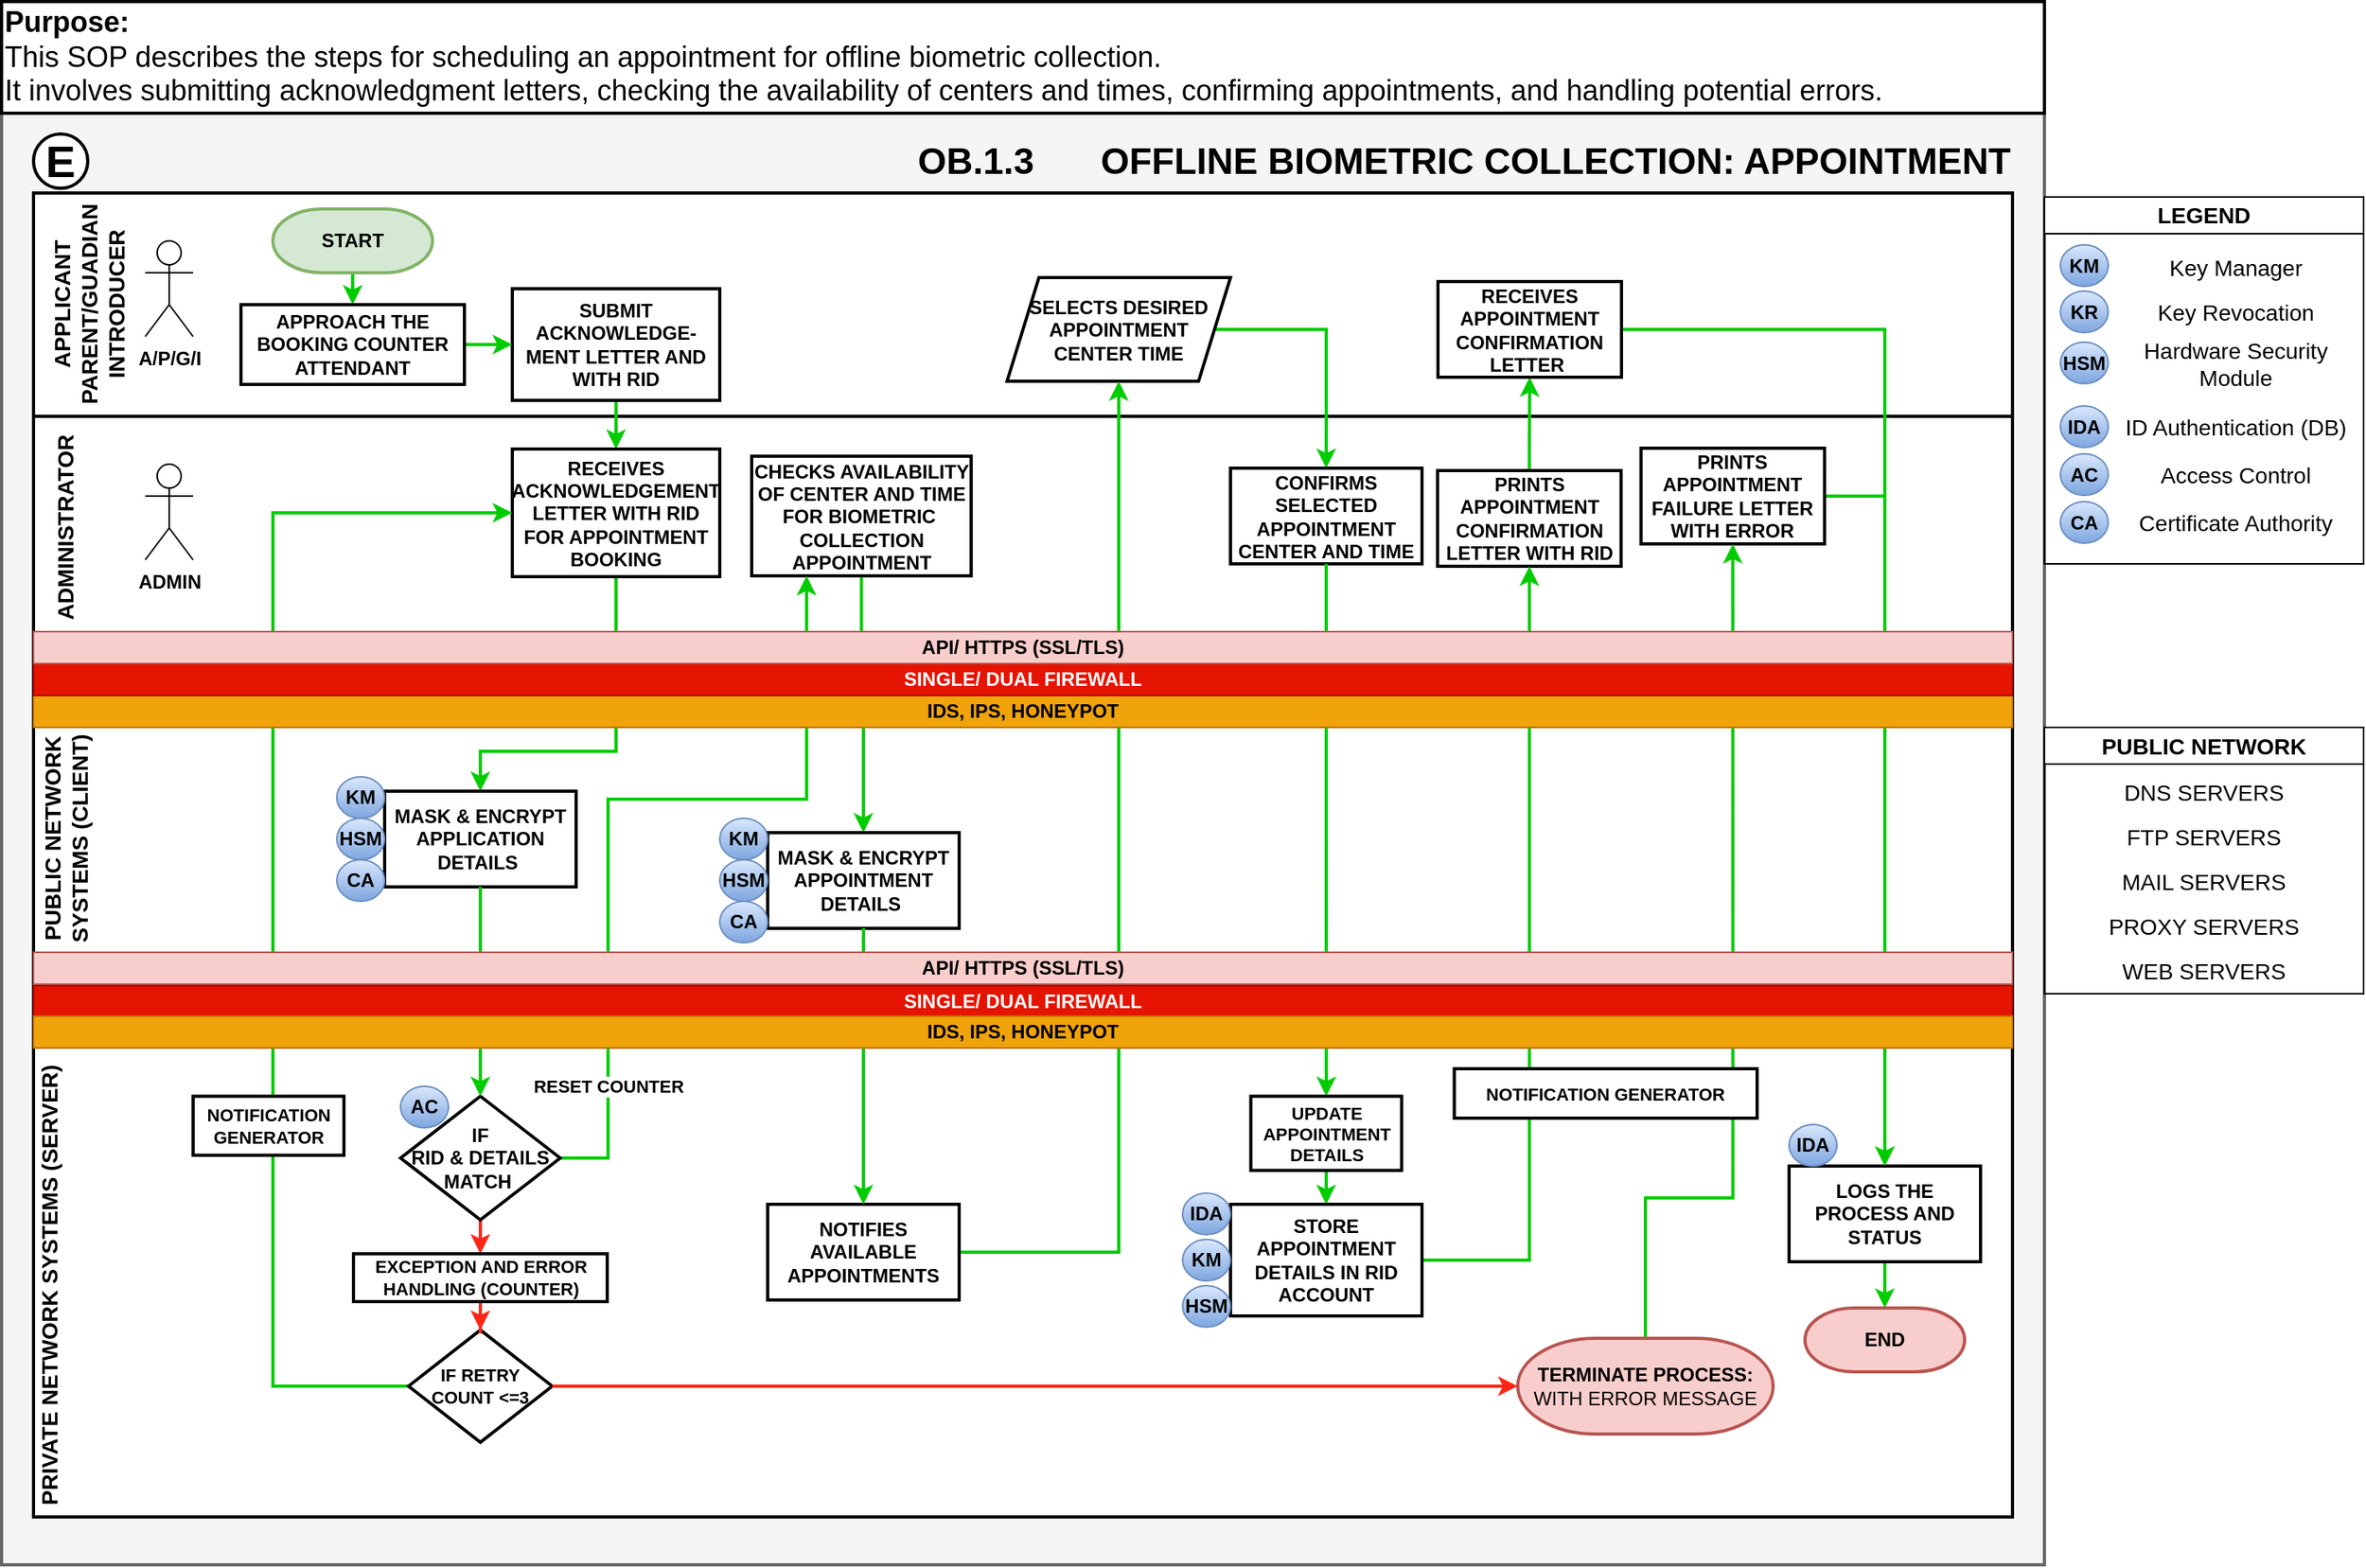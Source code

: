 <mxfile version="23.1.5" type="device">
  <diagram id="v4GbL-y0wHvv7A9MXYYU" name="Page-1">
    <mxGraphModel dx="1434" dy="844" grid="1" gridSize="10" guides="1" tooltips="1" connect="1" arrows="1" fold="1" page="1" pageScale="1" pageWidth="1920" pageHeight="1200" math="0" shadow="0">
      <root>
        <mxCell id="0" />
        <mxCell id="1" parent="0" />
        <mxCell id="COeCRm81-DaRanPmge2q-27" value="" style="rounded=0;whiteSpace=wrap;html=1;fontSize=25;fillColor=#f5f5f5;fontColor=#333333;strokeColor=#666666;direction=east;strokeWidth=2;fontStyle=1" parent="1" vertex="1">
          <mxGeometry x="40" y="300" width="1280" height="910" as="geometry" />
        </mxCell>
        <mxCell id="PHOMeu67KFhAlpCVhWh9-151" value="" style="rounded=0;whiteSpace=wrap;html=1;fontSize=23;strokeWidth=2;" parent="1" vertex="1">
          <mxGeometry x="60" y="830" width="1240" height="350" as="geometry" />
        </mxCell>
        <mxCell id="COeCRm81-DaRanPmge2q-25" value="" style="rounded=0;whiteSpace=wrap;html=1;fontSize=23;strokeWidth=2;" parent="1" vertex="1">
          <mxGeometry x="60" y="630" width="1240" height="200" as="geometry" />
        </mxCell>
        <mxCell id="COeCRm81-DaRanPmge2q-24" value="" style="rounded=0;whiteSpace=wrap;html=1;fontSize=23;strokeWidth=2;" parent="1" vertex="1">
          <mxGeometry x="60" y="490" width="1240" height="140" as="geometry" />
        </mxCell>
        <mxCell id="COeCRm81-DaRanPmge2q-23" value="" style="rounded=0;whiteSpace=wrap;html=1;fontSize=23;strokeWidth=2;" parent="1" vertex="1">
          <mxGeometry x="60" y="350" width="1240" height="140" as="geometry" />
        </mxCell>
        <mxCell id="PHOMeu67KFhAlpCVhWh9-154" style="edgeStyle=orthogonalEdgeStyle;rounded=0;orthogonalLoop=1;jettySize=auto;html=1;exitX=0.5;exitY=1;exitDx=0;exitDy=0;strokeColor=#00CC00;fontStyle=1;strokeWidth=2;" parent="1" source="G9IXzb2CrkxLNeP_G2im-1" target="COeCRm81-DaRanPmge2q-6" edge="1">
          <mxGeometry relative="1" as="geometry" />
        </mxCell>
        <mxCell id="G9IXzb2CrkxLNeP_G2im-1" value="SUBMIT ACKNOWLEDGE-MENT LETTER AND WITH RID" style="rounded=0;whiteSpace=wrap;html=1;fontStyle=1;strokeWidth=2;" parent="1" vertex="1">
          <mxGeometry x="360" y="410" width="130" height="70" as="geometry" />
        </mxCell>
        <mxCell id="COeCRm81-DaRanPmge2q-13" style="edgeStyle=orthogonalEdgeStyle;rounded=0;orthogonalLoop=1;jettySize=auto;html=1;exitX=1;exitY=0.5;exitDx=0;exitDy=0;strokeColor=#00CC00;fontStyle=1;strokeWidth=2;" parent="1" source="COeCRm81-DaRanPmge2q-1" target="COeCRm81-DaRanPmge2q-4" edge="1">
          <mxGeometry relative="1" as="geometry">
            <Array as="points">
              <mxPoint x="870" y="436" />
            </Array>
          </mxGeometry>
        </mxCell>
        <mxCell id="COeCRm81-DaRanPmge2q-1" value="SELECTS DESIRED APPOINTMENT CENTER TIME" style="rounded=0;whiteSpace=wrap;html=1;fontStyle=1;strokeWidth=2;shape=parallelogram;perimeter=parallelogramPerimeter;fixedSize=1;" parent="1" vertex="1">
          <mxGeometry x="670" y="403" width="140" height="65" as="geometry" />
        </mxCell>
        <mxCell id="PHOMeu67KFhAlpCVhWh9-172" style="edgeStyle=orthogonalEdgeStyle;rounded=0;orthogonalLoop=1;jettySize=auto;html=1;exitX=0.5;exitY=1;exitDx=0;exitDy=0;entryX=0.5;entryY=0;entryDx=0;entryDy=0;strokeColor=#00CC00;fontStyle=1;strokeWidth=2;" parent="1" source="COeCRm81-DaRanPmge2q-2" target="PHOMeu67KFhAlpCVhWh9-174" edge="1">
          <mxGeometry relative="1" as="geometry" />
        </mxCell>
        <mxCell id="COeCRm81-DaRanPmge2q-2" value="CHECKS AVAILABILITY OF CENTER AND TIME FOR BIOMETRIC&amp;nbsp; COLLECTION APPOINTMENT" style="rounded=0;whiteSpace=wrap;html=1;fontStyle=1;strokeWidth=2;" parent="1" vertex="1">
          <mxGeometry x="510" y="515" width="137.5" height="75" as="geometry" />
        </mxCell>
        <mxCell id="COeCRm81-DaRanPmge2q-14" style="edgeStyle=orthogonalEdgeStyle;rounded=0;orthogonalLoop=1;jettySize=auto;html=1;exitX=0.5;exitY=0;exitDx=0;exitDy=0;strokeColor=#00CC00;fontStyle=1;strokeWidth=2;" parent="1" source="COeCRm81-DaRanPmge2q-3" target="COeCRm81-DaRanPmge2q-7" edge="1">
          <mxGeometry relative="1" as="geometry" />
        </mxCell>
        <mxCell id="COeCRm81-DaRanPmge2q-3" value="PRINTS APPOINTMENT CONFIRMATION LETTER WITH RID" style="rounded=0;whiteSpace=wrap;html=1;fontStyle=1;strokeWidth=2;" parent="1" vertex="1">
          <mxGeometry x="939.75" y="524" width="115" height="60" as="geometry" />
        </mxCell>
        <mxCell id="COeCRm81-DaRanPmge2q-15" style="edgeStyle=orthogonalEdgeStyle;rounded=0;orthogonalLoop=1;jettySize=auto;html=1;exitX=0.5;exitY=1;exitDx=0;exitDy=0;entryX=0.5;entryY=0;entryDx=0;entryDy=0;strokeColor=#00CC00;fontStyle=1;strokeWidth=2;" parent="1" source="6epNkEEEGoFFJ64g-tKx-1" target="COeCRm81-DaRanPmge2q-8" edge="1">
          <mxGeometry relative="1" as="geometry" />
        </mxCell>
        <mxCell id="COeCRm81-DaRanPmge2q-4" value="CONFIRMS SELECTED APPOINTMENT CENTER AND TIME" style="rounded=0;whiteSpace=wrap;html=1;fontStyle=1;strokeWidth=2;" parent="1" vertex="1">
          <mxGeometry x="810" y="522.5" width="120" height="60" as="geometry" />
        </mxCell>
        <mxCell id="COeCRm81-DaRanPmge2q-12" style="edgeStyle=orthogonalEdgeStyle;rounded=0;orthogonalLoop=1;jettySize=auto;html=1;exitX=1;exitY=0.5;exitDx=0;exitDy=0;strokeColor=#00CC00;fontStyle=1;strokeWidth=2;" parent="1" source="COeCRm81-DaRanPmge2q-5" target="COeCRm81-DaRanPmge2q-1" edge="1">
          <mxGeometry relative="1" as="geometry" />
        </mxCell>
        <mxCell id="COeCRm81-DaRanPmge2q-5" value="NOTIFIES AVAILABLE APPOINTMENTS" style="rounded=0;whiteSpace=wrap;html=1;fontStyle=1;strokeWidth=2;" parent="1" vertex="1">
          <mxGeometry x="520" y="984" width="120" height="60" as="geometry" />
        </mxCell>
        <mxCell id="PHOMeu67KFhAlpCVhWh9-166" style="edgeStyle=orthogonalEdgeStyle;rounded=0;orthogonalLoop=1;jettySize=auto;html=1;exitX=0.5;exitY=1;exitDx=0;exitDy=0;strokeColor=#00CC00;fontStyle=1;strokeWidth=2;entryX=0.5;entryY=0;entryDx=0;entryDy=0;" parent="1" source="COeCRm81-DaRanPmge2q-6" target="PHOMeu67KFhAlpCVhWh9-87" edge="1">
          <mxGeometry relative="1" as="geometry">
            <Array as="points">
              <mxPoint x="425" y="700" />
              <mxPoint x="340" y="700" />
            </Array>
          </mxGeometry>
        </mxCell>
        <mxCell id="COeCRm81-DaRanPmge2q-6" value="RECEIVES ACKNOWLEDGEMENT LETTER WITH RID FOR APPOINTMENT BOOKING" style="rounded=0;whiteSpace=wrap;html=1;fontStyle=1;strokeWidth=2;" parent="1" vertex="1">
          <mxGeometry x="360" y="510.5" width="130" height="80" as="geometry" />
        </mxCell>
        <mxCell id="PHOMeu67KFhAlpCVhWh9-195" style="edgeStyle=orthogonalEdgeStyle;rounded=0;orthogonalLoop=1;jettySize=auto;html=1;exitX=1;exitY=0.5;exitDx=0;exitDy=0;strokeColor=#00CC00;fontStyle=1;strokeWidth=2;" parent="1" source="COeCRm81-DaRanPmge2q-7" target="PHOMeu67KFhAlpCVhWh9-185" edge="1">
          <mxGeometry relative="1" as="geometry" />
        </mxCell>
        <mxCell id="COeCRm81-DaRanPmge2q-7" value="RECEIVES APPOINTMENT CONFIRMATION LETTER&amp;nbsp;" style="rounded=0;whiteSpace=wrap;html=1;fontStyle=1;strokeWidth=2;" parent="1" vertex="1">
          <mxGeometry x="940" y="405.5" width="115" height="60" as="geometry" />
        </mxCell>
        <mxCell id="COeCRm81-DaRanPmge2q-17" value="OB.1.3" style="text;html=1;align=center;verticalAlign=middle;resizable=0;points=[];autosize=1;strokeColor=none;fillColor=none;fontSize=23;fontStyle=1;strokeWidth=2;" parent="1" vertex="1">
          <mxGeometry x="600" y="310" width="100" height="40" as="geometry" />
        </mxCell>
        <mxCell id="COeCRm81-DaRanPmge2q-18" value="OFFLINE BIOMETRIC COLLECTION: APPOINTMENT" style="text;html=1;align=right;verticalAlign=middle;resizable=0;points=[];autosize=1;strokeColor=none;fillColor=none;fontSize=23;fontStyle=1;strokeWidth=2;" parent="1" vertex="1">
          <mxGeometry x="710" y="310" width="590" height="40" as="geometry" />
        </mxCell>
        <mxCell id="COeCRm81-DaRanPmge2q-19" value="ADMINISTRATOR" style="text;html=1;align=center;verticalAlign=middle;resizable=0;points=[];autosize=1;strokeColor=none;fillColor=none;fontSize=14;fontStyle=1;strokeWidth=2;horizontal=0;" parent="1" vertex="1">
          <mxGeometry x="60" y="495" width="40" height="130" as="geometry" />
        </mxCell>
        <mxCell id="COeCRm81-DaRanPmge2q-21" value="APPLICANT&lt;br style=&quot;font-size: 14px;&quot;&gt;PARENT/GUADIAN&lt;br style=&quot;font-size: 14px;&quot;&gt;INTRODUCER" style="text;html=1;align=center;verticalAlign=middle;resizable=0;points=[];autosize=1;strokeColor=none;fillColor=none;fontSize=14;fontStyle=1;strokeWidth=2;horizontal=0;" parent="1" vertex="1">
          <mxGeometry x="60" y="350" width="70" height="140" as="geometry" />
        </mxCell>
        <mxCell id="COeCRm81-DaRanPmge2q-22" value="E" style="ellipse;whiteSpace=wrap;html=1;aspect=fixed;fontSize=28;fontColor=default;strokeWidth=2;fontStyle=1" parent="1" vertex="1">
          <mxGeometry x="60" y="313" width="34" height="34" as="geometry" />
        </mxCell>
        <mxCell id="whh6OcE5DLhpEhYFIGRC-3" style="edgeStyle=orthogonalEdgeStyle;rounded=0;orthogonalLoop=1;jettySize=auto;html=1;exitX=0.5;exitY=1;exitDx=0;exitDy=0;exitPerimeter=0;entryX=0.5;entryY=0;entryDx=0;entryDy=0;strokeColor=#00CC00;fontStyle=1;strokeWidth=2;" parent="1" source="whh6OcE5DLhpEhYFIGRC-1" target="whh6OcE5DLhpEhYFIGRC-2" edge="1">
          <mxGeometry relative="1" as="geometry" />
        </mxCell>
        <mxCell id="whh6OcE5DLhpEhYFIGRC-1" value="&lt;b&gt;START&lt;/b&gt;" style="strokeWidth=2;html=1;shape=mxgraph.flowchart.terminator;whiteSpace=wrap;fillColor=#d5e8d4;strokeColor=#82b366;" parent="1" vertex="1">
          <mxGeometry x="210" y="360" width="100" height="40" as="geometry" />
        </mxCell>
        <mxCell id="whh6OcE5DLhpEhYFIGRC-4" style="edgeStyle=orthogonalEdgeStyle;rounded=0;orthogonalLoop=1;jettySize=auto;html=1;exitX=1;exitY=0.5;exitDx=0;exitDy=0;entryX=0;entryY=0.5;entryDx=0;entryDy=0;strokeColor=#00CC00;fontStyle=1;strokeWidth=2;" parent="1" source="whh6OcE5DLhpEhYFIGRC-2" target="G9IXzb2CrkxLNeP_G2im-1" edge="1">
          <mxGeometry relative="1" as="geometry" />
        </mxCell>
        <mxCell id="whh6OcE5DLhpEhYFIGRC-2" value="APPROACH THE BOOKING COUNTER ATTENDANT" style="rounded=0;whiteSpace=wrap;html=1;fontStyle=1;strokeWidth=2;" parent="1" vertex="1">
          <mxGeometry x="190" y="420" width="140" height="50" as="geometry" />
        </mxCell>
        <mxCell id="PHOMeu67KFhAlpCVhWh9-58" value="PUBLIC NETWORK&lt;br style=&quot;border-color: var(--border-color);&quot;&gt;SYSTEMS (CLIENT)" style="text;html=1;align=center;verticalAlign=middle;resizable=0;points=[];autosize=1;strokeColor=none;fillColor=none;fontStyle=1;fontSize=14;strokeWidth=2;horizontal=0;" parent="1" vertex="1">
          <mxGeometry x="45" y="660" width="70" height="190" as="geometry" />
        </mxCell>
        <mxCell id="PHOMeu67KFhAlpCVhWh9-66" value="&lt;font style=&quot;font-size: 14px;&quot;&gt;LEGEND&lt;/font&gt;" style="swimlane;whiteSpace=wrap;html=1;" parent="1" vertex="1">
          <mxGeometry x="1320" y="352.5" width="200" height="230" as="geometry" />
        </mxCell>
        <mxCell id="PHOMeu67KFhAlpCVhWh9-67" value="KM" style="ellipse;whiteSpace=wrap;html=1;fillColor=#dae8fc;strokeColor=#6c8ebf;gradientColor=#7ea6e0;fontStyle=1" parent="PHOMeu67KFhAlpCVhWh9-66" vertex="1">
          <mxGeometry x="10" y="30" width="30" height="26" as="geometry" />
        </mxCell>
        <mxCell id="PHOMeu67KFhAlpCVhWh9-68" value="IDA" style="ellipse;whiteSpace=wrap;html=1;fillColor=#dae8fc;strokeColor=#6c8ebf;gradientColor=#7ea6e0;fontStyle=1" parent="PHOMeu67KFhAlpCVhWh9-66" vertex="1">
          <mxGeometry x="10" y="131" width="30" height="26" as="geometry" />
        </mxCell>
        <mxCell id="PHOMeu67KFhAlpCVhWh9-69" value="HSM" style="ellipse;whiteSpace=wrap;html=1;fillColor=#dae8fc;strokeColor=#6c8ebf;gradientColor=#7ea6e0;fontStyle=1" parent="PHOMeu67KFhAlpCVhWh9-66" vertex="1">
          <mxGeometry x="10" y="91" width="30" height="26" as="geometry" />
        </mxCell>
        <mxCell id="PHOMeu67KFhAlpCVhWh9-70" value="KR" style="ellipse;whiteSpace=wrap;html=1;fillColor=#dae8fc;strokeColor=#6c8ebf;gradientColor=#7ea6e0;fontStyle=1" parent="PHOMeu67KFhAlpCVhWh9-66" vertex="1">
          <mxGeometry x="10" y="59" width="30" height="26" as="geometry" />
        </mxCell>
        <mxCell id="PHOMeu67KFhAlpCVhWh9-71" value="Key Manager" style="text;html=1;strokeColor=none;fillColor=none;align=center;verticalAlign=middle;whiteSpace=wrap;rounded=0;fontSize=14;" parent="PHOMeu67KFhAlpCVhWh9-66" vertex="1">
          <mxGeometry x="40" y="30" width="160" height="28" as="geometry" />
        </mxCell>
        <mxCell id="PHOMeu67KFhAlpCVhWh9-72" value="Key Revocation" style="text;html=1;strokeColor=none;fillColor=none;align=center;verticalAlign=middle;whiteSpace=wrap;rounded=0;fontSize=14;" parent="PHOMeu67KFhAlpCVhWh9-66" vertex="1">
          <mxGeometry x="40" y="58" width="160" height="28" as="geometry" />
        </mxCell>
        <mxCell id="PHOMeu67KFhAlpCVhWh9-73" value="Hardware Security Module" style="text;html=1;strokeColor=none;fillColor=none;align=center;verticalAlign=middle;whiteSpace=wrap;rounded=0;fontSize=14;" parent="PHOMeu67KFhAlpCVhWh9-66" vertex="1">
          <mxGeometry x="40" y="90" width="160" height="28" as="geometry" />
        </mxCell>
        <mxCell id="PHOMeu67KFhAlpCVhWh9-74" value="ID Authentication (DB)" style="text;html=1;strokeColor=none;fillColor=none;align=center;verticalAlign=middle;whiteSpace=wrap;rounded=0;fontSize=14;" parent="PHOMeu67KFhAlpCVhWh9-66" vertex="1">
          <mxGeometry x="40" y="130" width="160" height="28" as="geometry" />
        </mxCell>
        <mxCell id="PHOMeu67KFhAlpCVhWh9-75" value="AC" style="ellipse;whiteSpace=wrap;html=1;fillColor=#dae8fc;strokeColor=#6c8ebf;gradientColor=#7ea6e0;fontStyle=1" parent="PHOMeu67KFhAlpCVhWh9-66" vertex="1">
          <mxGeometry x="10" y="161" width="30" height="26" as="geometry" />
        </mxCell>
        <mxCell id="PHOMeu67KFhAlpCVhWh9-76" value="Access Control" style="text;html=1;strokeColor=none;fillColor=none;align=center;verticalAlign=middle;whiteSpace=wrap;rounded=0;fontSize=14;" parent="PHOMeu67KFhAlpCVhWh9-66" vertex="1">
          <mxGeometry x="40" y="160" width="160" height="28" as="geometry" />
        </mxCell>
        <mxCell id="PHOMeu67KFhAlpCVhWh9-77" value="Certificate Authority" style="text;html=1;strokeColor=none;fillColor=none;align=center;verticalAlign=middle;whiteSpace=wrap;rounded=0;fontSize=14;" parent="PHOMeu67KFhAlpCVhWh9-66" vertex="1">
          <mxGeometry x="40" y="190" width="160" height="28" as="geometry" />
        </mxCell>
        <mxCell id="PHOMeu67KFhAlpCVhWh9-78" value="CA" style="ellipse;whiteSpace=wrap;html=1;fillColor=#dae8fc;strokeColor=#6c8ebf;gradientColor=#7ea6e0;fontStyle=1" parent="PHOMeu67KFhAlpCVhWh9-66" vertex="1">
          <mxGeometry x="10" y="191" width="30" height="26" as="geometry" />
        </mxCell>
        <mxCell id="PHOMeu67KFhAlpCVhWh9-85" value="A/P/G/I" style="shape=umlActor;verticalLabelPosition=bottom;verticalAlign=top;html=1;outlineConnect=0;fontStyle=1" parent="1" vertex="1">
          <mxGeometry x="130" y="380" width="30" height="60" as="geometry" />
        </mxCell>
        <mxCell id="PHOMeu67KFhAlpCVhWh9-86" value="" style="group" parent="1" vertex="1" connectable="0">
          <mxGeometry x="250" y="716" width="150" height="78" as="geometry" />
        </mxCell>
        <mxCell id="PHOMeu67KFhAlpCVhWh9-87" value="MASK &amp;amp; ENCRYPT APPLICATION DETAILS&amp;nbsp;" style="rounded=0;whiteSpace=wrap;html=1;fontStyle=1;strokeWidth=2;" parent="PHOMeu67KFhAlpCVhWh9-86" vertex="1">
          <mxGeometry x="30" y="9" width="120" height="60" as="geometry" />
        </mxCell>
        <mxCell id="PHOMeu67KFhAlpCVhWh9-88" value="CA" style="ellipse;whiteSpace=wrap;html=1;fillColor=#dae8fc;strokeColor=#6c8ebf;gradientColor=#7ea6e0;fontStyle=1" parent="PHOMeu67KFhAlpCVhWh9-86" vertex="1">
          <mxGeometry y="52" width="30" height="26" as="geometry" />
        </mxCell>
        <mxCell id="PHOMeu67KFhAlpCVhWh9-89" value="HSM" style="ellipse;whiteSpace=wrap;html=1;fillColor=#dae8fc;strokeColor=#6c8ebf;gradientColor=#7ea6e0;fontStyle=1" parent="PHOMeu67KFhAlpCVhWh9-86" vertex="1">
          <mxGeometry y="26" width="30" height="26" as="geometry" />
        </mxCell>
        <mxCell id="PHOMeu67KFhAlpCVhWh9-90" value="KM" style="ellipse;whiteSpace=wrap;html=1;fillColor=#dae8fc;strokeColor=#6c8ebf;gradientColor=#7ea6e0;fontStyle=1" parent="PHOMeu67KFhAlpCVhWh9-86" vertex="1">
          <mxGeometry width="30" height="26" as="geometry" />
        </mxCell>
        <mxCell id="PHOMeu67KFhAlpCVhWh9-59" value="PRIVATE NETWORK SYSTEMS (SERVER)" style="text;html=1;align=center;verticalAlign=middle;resizable=0;points=[];autosize=1;strokeColor=none;fillColor=none;fontStyle=1;fontSize=14;strokeWidth=2;horizontal=0;" parent="1" vertex="1">
          <mxGeometry x="50" y="890" width="40" height="290" as="geometry" />
        </mxCell>
        <mxCell id="PHOMeu67KFhAlpCVhWh9-153" value="ADMIN" style="shape=umlActor;verticalLabelPosition=bottom;verticalAlign=top;html=1;outlineConnect=0;fontStyle=1" parent="1" vertex="1">
          <mxGeometry x="130" y="520" width="30" height="60" as="geometry" />
        </mxCell>
        <mxCell id="PHOMeu67KFhAlpCVhWh9-155" value="&lt;font style=&quot;font-size: 14px;&quot;&gt;PUBLIC NETWORK&lt;/font&gt;" style="swimlane;whiteSpace=wrap;html=1;" parent="1" vertex="1">
          <mxGeometry x="1320" y="685" width="200" height="167" as="geometry" />
        </mxCell>
        <mxCell id="PHOMeu67KFhAlpCVhWh9-156" value="DNS SERVERS" style="text;html=1;strokeColor=none;fillColor=none;align=center;verticalAlign=middle;whiteSpace=wrap;rounded=0;fontSize=14;" parent="PHOMeu67KFhAlpCVhWh9-155" vertex="1">
          <mxGeometry y="27" width="200" height="28" as="geometry" />
        </mxCell>
        <mxCell id="PHOMeu67KFhAlpCVhWh9-157" value="FTP SERVERS" style="text;html=1;strokeColor=none;fillColor=none;align=center;verticalAlign=middle;whiteSpace=wrap;rounded=0;fontSize=14;" parent="PHOMeu67KFhAlpCVhWh9-155" vertex="1">
          <mxGeometry y="55" width="200" height="28" as="geometry" />
        </mxCell>
        <mxCell id="PHOMeu67KFhAlpCVhWh9-158" value="MAIL SERVERS" style="text;html=1;strokeColor=none;fillColor=none;align=center;verticalAlign=middle;whiteSpace=wrap;rounded=0;fontSize=14;" parent="PHOMeu67KFhAlpCVhWh9-155" vertex="1">
          <mxGeometry y="83" width="200" height="28" as="geometry" />
        </mxCell>
        <mxCell id="PHOMeu67KFhAlpCVhWh9-159" value="PROXY SERVERS" style="text;html=1;strokeColor=none;fillColor=none;align=center;verticalAlign=middle;whiteSpace=wrap;rounded=0;fontSize=14;" parent="PHOMeu67KFhAlpCVhWh9-155" vertex="1">
          <mxGeometry y="111" width="200" height="28" as="geometry" />
        </mxCell>
        <mxCell id="PHOMeu67KFhAlpCVhWh9-160" value="WEB SERVERS" style="text;html=1;strokeColor=none;fillColor=none;align=center;verticalAlign=middle;whiteSpace=wrap;rounded=0;fontSize=14;" parent="PHOMeu67KFhAlpCVhWh9-155" vertex="1">
          <mxGeometry y="139" width="200" height="28" as="geometry" />
        </mxCell>
        <mxCell id="PHOMeu67KFhAlpCVhWh9-169" value="RESET COUNTER" style="edgeStyle=orthogonalEdgeStyle;rounded=0;orthogonalLoop=1;jettySize=auto;html=1;exitX=1;exitY=0.5;exitDx=0;exitDy=0;entryX=0.25;entryY=1;entryDx=0;entryDy=0;strokeColor=#00CC00;fontStyle=1;strokeWidth=2;" parent="1" source="PHOMeu67KFhAlpCVhWh9-165" target="COeCRm81-DaRanPmge2q-2" edge="1">
          <mxGeometry x="-0.711" relative="1" as="geometry">
            <Array as="points">
              <mxPoint x="420" y="955" />
              <mxPoint x="420" y="730" />
              <mxPoint x="544" y="730" />
            </Array>
            <mxPoint as="offset" />
          </mxGeometry>
        </mxCell>
        <mxCell id="PHOMeu67KFhAlpCVhWh9-180" style="edgeStyle=orthogonalEdgeStyle;rounded=0;orthogonalLoop=1;jettySize=auto;html=1;exitX=0.5;exitY=1;exitDx=0;exitDy=0;strokeColor=#FF2617;fontStyle=1;strokeWidth=2;entryX=0.5;entryY=0;entryDx=0;entryDy=0;" parent="1" source="PHOMeu67KFhAlpCVhWh9-165" target="PHOMeu67KFhAlpCVhWh9-179" edge="1">
          <mxGeometry relative="1" as="geometry" />
        </mxCell>
        <mxCell id="PHOMeu67KFhAlpCVhWh9-165" value="IF&lt;br&gt;RID &amp;amp; DETAILS&lt;br&gt;MATCH&amp;nbsp;" style="rounded=0;whiteSpace=wrap;html=1;fontStyle=1;strokeWidth=2;shape=rhombus;perimeter=rhombusPerimeter;" parent="1" vertex="1">
          <mxGeometry x="290" y="916.25" width="100" height="77.5" as="geometry" />
        </mxCell>
        <mxCell id="PHOMeu67KFhAlpCVhWh9-167" value="AC" style="ellipse;whiteSpace=wrap;html=1;fillColor=#dae8fc;strokeColor=#6c8ebf;gradientColor=#7ea6e0;fontStyle=1" parent="1" vertex="1">
          <mxGeometry x="290" y="910" width="30" height="26" as="geometry" />
        </mxCell>
        <mxCell id="PHOMeu67KFhAlpCVhWh9-173" value="" style="group" parent="1" vertex="1" connectable="0">
          <mxGeometry x="490" y="742" width="150" height="78" as="geometry" />
        </mxCell>
        <mxCell id="PHOMeu67KFhAlpCVhWh9-174" value="MASK &amp;amp; ENCRYPT APPOINTMENT DETAILS&amp;nbsp;" style="rounded=0;whiteSpace=wrap;html=1;fontStyle=1;strokeWidth=2;" parent="PHOMeu67KFhAlpCVhWh9-173" vertex="1">
          <mxGeometry x="30" y="9" width="120" height="60" as="geometry" />
        </mxCell>
        <mxCell id="PHOMeu67KFhAlpCVhWh9-175" value="CA" style="ellipse;whiteSpace=wrap;html=1;fillColor=#dae8fc;strokeColor=#6c8ebf;gradientColor=#7ea6e0;fontStyle=1" parent="PHOMeu67KFhAlpCVhWh9-173" vertex="1">
          <mxGeometry y="52" width="30" height="26" as="geometry" />
        </mxCell>
        <mxCell id="PHOMeu67KFhAlpCVhWh9-176" value="HSM" style="ellipse;whiteSpace=wrap;html=1;fillColor=#dae8fc;strokeColor=#6c8ebf;gradientColor=#7ea6e0;fontStyle=1" parent="PHOMeu67KFhAlpCVhWh9-173" vertex="1">
          <mxGeometry y="26" width="30" height="26" as="geometry" />
        </mxCell>
        <mxCell id="PHOMeu67KFhAlpCVhWh9-177" value="KM" style="ellipse;whiteSpace=wrap;html=1;fillColor=#dae8fc;strokeColor=#6c8ebf;gradientColor=#7ea6e0;fontStyle=1" parent="PHOMeu67KFhAlpCVhWh9-173" vertex="1">
          <mxGeometry width="30" height="26" as="geometry" />
        </mxCell>
        <mxCell id="PHOMeu67KFhAlpCVhWh9-181" style="edgeStyle=orthogonalEdgeStyle;rounded=0;orthogonalLoop=1;jettySize=auto;html=1;exitX=0;exitY=0.5;exitDx=0;exitDy=0;entryX=0;entryY=0.5;entryDx=0;entryDy=0;strokeColor=#00CC00;fontStyle=1;strokeWidth=2;" parent="1" source="PHOMeu67KFhAlpCVhWh9-178" target="COeCRm81-DaRanPmge2q-6" edge="1">
          <mxGeometry relative="1" as="geometry">
            <Array as="points">
              <mxPoint x="210" y="1098" />
              <mxPoint x="210" y="551" />
            </Array>
          </mxGeometry>
        </mxCell>
        <mxCell id="PHOMeu67KFhAlpCVhWh9-178" value="IF RETRY &lt;br&gt;COUNT &amp;lt;=3" style="rhombus;whiteSpace=wrap;html=1;fontStyle=1;strokeWidth=2;fontSize=11;" parent="1" vertex="1">
          <mxGeometry x="295" y="1062.81" width="90" height="70.38" as="geometry" />
        </mxCell>
        <mxCell id="YdKBBpBaXWVCjZAq3tH8-1" style="edgeStyle=orthogonalEdgeStyle;rounded=0;orthogonalLoop=1;jettySize=auto;html=1;exitX=0.5;exitY=1;exitDx=0;exitDy=0;strokeColor=#FF2617;fontStyle=1;strokeWidth=2;" parent="1" source="PHOMeu67KFhAlpCVhWh9-179" target="PHOMeu67KFhAlpCVhWh9-178" edge="1">
          <mxGeometry relative="1" as="geometry" />
        </mxCell>
        <mxCell id="PHOMeu67KFhAlpCVhWh9-179" value="EXCEPTION AND ERROR HANDLING (COUNTER)" style="rounded=0;whiteSpace=wrap;html=1;fontStyle=1;strokeWidth=2;fontSize=11;shape=label;boundedLbl=1;backgroundOutline=1;size=9.769;" parent="1" vertex="1">
          <mxGeometry x="260.5" y="1015.0" width="159" height="30" as="geometry" />
        </mxCell>
        <mxCell id="PHOMeu67KFhAlpCVhWh9-182" value="NOTIFICATION GENERATOR" style="rounded=0;whiteSpace=wrap;html=1;fontStyle=1;strokeWidth=2;fontSize=11;fillColor=default;strokeColor=default;" parent="1" vertex="1">
          <mxGeometry x="160" y="916.25" width="94.5" height="37" as="geometry" />
        </mxCell>
        <mxCell id="PHOMeu67KFhAlpCVhWh9-184" value="" style="edgeStyle=orthogonalEdgeStyle;rounded=0;orthogonalLoop=1;jettySize=auto;html=1;strokeColor=#00CC00;fontStyle=1;strokeWidth=2;" parent="1" source="PHOMeu67KFhAlpCVhWh9-185" target="PHOMeu67KFhAlpCVhWh9-186" edge="1">
          <mxGeometry relative="1" as="geometry" />
        </mxCell>
        <mxCell id="PHOMeu67KFhAlpCVhWh9-185" value="LOGS THE PROCESS AND STATUS" style="rounded=0;whiteSpace=wrap;html=1;fontStyle=1;strokeWidth=2;shape=label;boundedLbl=1;backgroundOutline=1;size=15;" parent="1" vertex="1">
          <mxGeometry x="1160" y="960" width="120" height="60" as="geometry" />
        </mxCell>
        <mxCell id="PHOMeu67KFhAlpCVhWh9-186" value="&lt;b&gt;END&lt;/b&gt;" style="strokeWidth=2;html=1;shape=mxgraph.flowchart.terminator;whiteSpace=wrap;fillColor=#f8cecc;strokeColor=#b85450;" parent="1" vertex="1">
          <mxGeometry x="1170" y="1049" width="100" height="40" as="geometry" />
        </mxCell>
        <mxCell id="PHOMeu67KFhAlpCVhWh9-187" value="IDA" style="ellipse;whiteSpace=wrap;html=1;fillColor=#dae8fc;strokeColor=#6c8ebf;gradientColor=#7ea6e0;fontStyle=1" parent="1" vertex="1">
          <mxGeometry x="1160" y="934" width="30" height="26" as="geometry" />
        </mxCell>
        <mxCell id="PHOMeu67KFhAlpCVhWh9-194" style="edgeStyle=orthogonalEdgeStyle;rounded=0;orthogonalLoop=1;jettySize=auto;html=1;exitX=1;exitY=0.5;exitDx=0;exitDy=0;strokeColor=#00CC00;fontStyle=1;strokeWidth=2;" parent="1" source="PHOMeu67KFhAlpCVhWh9-189" target="PHOMeu67KFhAlpCVhWh9-185" edge="1">
          <mxGeometry relative="1" as="geometry" />
        </mxCell>
        <mxCell id="PHOMeu67KFhAlpCVhWh9-189" value="PRINTS APPOINTMENT FAILURE LETTER WITH ERROR" style="rounded=0;whiteSpace=wrap;html=1;fontStyle=1;strokeWidth=2;" parent="1" vertex="1">
          <mxGeometry x="1067.25" y="510" width="115" height="60" as="geometry" />
        </mxCell>
        <mxCell id="PHOMeu67KFhAlpCVhWh9-190" style="edgeStyle=orthogonalEdgeStyle;rounded=0;orthogonalLoop=1;jettySize=auto;html=1;exitX=1;exitY=0.5;exitDx=0;exitDy=0;exitPerimeter=0;strokeColor=#00CC00;fontStyle=1;strokeWidth=2;" parent="1" source="COeCRm81-DaRanPmge2q-8" target="COeCRm81-DaRanPmge2q-3" edge="1">
          <mxGeometry relative="1" as="geometry" />
        </mxCell>
        <mxCell id="PHOMeu67KFhAlpCVhWh9-193" style="edgeStyle=orthogonalEdgeStyle;rounded=0;orthogonalLoop=1;jettySize=auto;html=1;exitX=0.5;exitY=0;exitDx=0;exitDy=0;exitPerimeter=0;entryX=0.5;entryY=1;entryDx=0;entryDy=0;strokeColor=#00CC00;fontStyle=1;strokeWidth=2;" parent="1" source="PHOMeu67KFhAlpCVhWh9-191" target="PHOMeu67KFhAlpCVhWh9-189" edge="1">
          <mxGeometry relative="1" as="geometry">
            <Array as="points">
              <mxPoint x="1070" y="980" />
              <mxPoint x="1125" y="980" />
            </Array>
          </mxGeometry>
        </mxCell>
        <mxCell id="PHOMeu67KFhAlpCVhWh9-191" value="&lt;span style=&quot;border-color: var(--border-color);&quot;&gt;&lt;b&gt;TERMINATE PROCESS:&lt;br&gt;&lt;/b&gt;&lt;/span&gt;WITH ERROR MESSAGE" style="strokeWidth=2;html=1;shape=mxgraph.flowchart.terminator;whiteSpace=wrap;fillColor=#f8cecc;strokeColor=#b85450;" parent="1" vertex="1">
          <mxGeometry x="990" y="1068" width="160" height="60" as="geometry" />
        </mxCell>
        <mxCell id="PHOMeu67KFhAlpCVhWh9-192" style="edgeStyle=orthogonalEdgeStyle;rounded=0;orthogonalLoop=1;jettySize=auto;html=1;exitX=1;exitY=0.5;exitDx=0;exitDy=0;entryX=0;entryY=0.5;entryDx=0;entryDy=0;entryPerimeter=0;strokeColor=#FF2617;fontStyle=1;strokeWidth=2;" parent="1" source="PHOMeu67KFhAlpCVhWh9-178" target="PHOMeu67KFhAlpCVhWh9-191" edge="1">
          <mxGeometry relative="1" as="geometry" />
        </mxCell>
        <mxCell id="PHOMeu67KFhAlpCVhWh9-183" value="NOTIFICATION GENERATOR" style="rounded=0;whiteSpace=wrap;html=1;fontStyle=1;strokeWidth=2;fontSize=11;fillColor=default;strokeColor=default;" parent="1" vertex="1">
          <mxGeometry x="950.25" y="899" width="189.75" height="31" as="geometry" />
        </mxCell>
        <mxCell id="6epNkEEEGoFFJ64g-tKx-2" value="" style="edgeStyle=orthogonalEdgeStyle;rounded=0;orthogonalLoop=1;jettySize=auto;html=1;exitX=0.5;exitY=1;exitDx=0;exitDy=0;strokeColor=#00CC00;fontStyle=1;strokeWidth=2;" parent="1" source="COeCRm81-DaRanPmge2q-4" target="6epNkEEEGoFFJ64g-tKx-1" edge="1">
          <mxGeometry relative="1" as="geometry">
            <mxPoint x="870" y="583" as="sourcePoint" />
            <mxPoint x="639" y="957" as="targetPoint" />
          </mxGeometry>
        </mxCell>
        <mxCell id="6epNkEEEGoFFJ64g-tKx-1" value="UPDATE APPOINTMENT DETAILS" style="rounded=0;whiteSpace=wrap;html=1;fontStyle=1;strokeWidth=2;fontSize=11;fillColor=default;strokeColor=default;" parent="1" vertex="1">
          <mxGeometry x="822.75" y="916.25" width="94.5" height="46.5" as="geometry" />
        </mxCell>
        <mxCell id="COeCRm81-DaRanPmge2q-8" value="STORE APPOINTMENT DETAILS IN RID ACCOUNT" style="rounded=0;whiteSpace=wrap;html=1;fontStyle=1;strokeWidth=2;shape=label;boundedLbl=1;backgroundOutline=1;size=15;" parent="1" vertex="1">
          <mxGeometry x="810" y="984" width="120" height="70" as="geometry" />
        </mxCell>
        <mxCell id="PHOMeu67KFhAlpCVhWh9-161" value="IDA" style="ellipse;whiteSpace=wrap;html=1;fillColor=#dae8fc;strokeColor=#6c8ebf;gradientColor=#7ea6e0;fontStyle=1" parent="1" vertex="1">
          <mxGeometry x="780" y="977" width="30" height="26" as="geometry" />
        </mxCell>
        <mxCell id="PHOMeu67KFhAlpCVhWh9-163" value="KM" style="ellipse;whiteSpace=wrap;html=1;fillColor=#dae8fc;strokeColor=#6c8ebf;gradientColor=#7ea6e0;fontStyle=1" parent="1" vertex="1">
          <mxGeometry x="780" y="1006" width="30" height="26" as="geometry" />
        </mxCell>
        <mxCell id="PHOMeu67KFhAlpCVhWh9-164" value="HSM" style="ellipse;whiteSpace=wrap;html=1;fillColor=#dae8fc;strokeColor=#6c8ebf;gradientColor=#7ea6e0;fontStyle=1" parent="1" vertex="1">
          <mxGeometry x="780" y="1035" width="30" height="26" as="geometry" />
        </mxCell>
        <mxCell id="PHOMeu67KFhAlpCVhWh9-140" value="" style="group" parent="1" vertex="1" connectable="0">
          <mxGeometry x="60" y="625" width="1240" height="60" as="geometry" />
        </mxCell>
        <mxCell id="PHOMeu67KFhAlpCVhWh9-141" value="" style="group" parent="PHOMeu67KFhAlpCVhWh9-140" vertex="1" connectable="0">
          <mxGeometry y="20" width="1240" height="40" as="geometry" />
        </mxCell>
        <mxCell id="PHOMeu67KFhAlpCVhWh9-143" value="&lt;b&gt;IDS, IPS, HONEYPOT&lt;/b&gt;" style="shape=label;whiteSpace=wrap;html=1;boundedLbl=1;backgroundOutline=1;darkOpacity=0.05;darkOpacity2=0.1;fillColor=#f0a30a;strokeColor=#BD7000;rounded=0;fontColor=#000000;" parent="PHOMeu67KFhAlpCVhWh9-141" vertex="1">
          <mxGeometry y="20" width="1240" height="20" as="geometry" />
        </mxCell>
        <mxCell id="PHOMeu67KFhAlpCVhWh9-142" value="&lt;b&gt;SINGLE/ DUAL FIREWALL&lt;/b&gt;" style="shape=label;whiteSpace=wrap;html=1;boundedLbl=1;backgroundOutline=1;darkOpacity=0.05;darkOpacity2=0.1;fillColor=#e51400;fontColor=#ffffff;strokeColor=#B20000;rounded=0;" parent="PHOMeu67KFhAlpCVhWh9-141" vertex="1">
          <mxGeometry width="1240" height="20" as="geometry" />
        </mxCell>
        <mxCell id="PHOMeu67KFhAlpCVhWh9-144" value="API/ HTTPS (SSL/TLS)" style="shape=label;whiteSpace=wrap;html=1;boundedLbl=1;backgroundOutline=1;darkOpacity=0.05;darkOpacity2=0.1;fillColor=#f8cecc;strokeColor=#b85450;rounded=0;fontStyle=1" parent="PHOMeu67KFhAlpCVhWh9-140" vertex="1">
          <mxGeometry width="1240" height="20" as="geometry" />
        </mxCell>
        <mxCell id="7K7I4FMeCgSviNryilll-1" style="edgeStyle=orthogonalEdgeStyle;rounded=0;orthogonalLoop=1;jettySize=auto;html=1;exitX=0.5;exitY=1;exitDx=0;exitDy=0;entryX=0.5;entryY=0;entryDx=0;entryDy=0;strokeColor=#00CC00;fontStyle=1;strokeWidth=2;" parent="1" source="PHOMeu67KFhAlpCVhWh9-87" target="PHOMeu67KFhAlpCVhWh9-165" edge="1">
          <mxGeometry relative="1" as="geometry" />
        </mxCell>
        <mxCell id="7K7I4FMeCgSviNryilll-2" style="edgeStyle=orthogonalEdgeStyle;rounded=0;orthogonalLoop=1;jettySize=auto;html=1;exitX=0.5;exitY=1;exitDx=0;exitDy=0;entryX=0.5;entryY=0;entryDx=0;entryDy=0;strokeColor=#00CC00;fontStyle=1;strokeWidth=2;" parent="1" source="PHOMeu67KFhAlpCVhWh9-174" target="COeCRm81-DaRanPmge2q-5" edge="1">
          <mxGeometry relative="1" as="geometry" />
        </mxCell>
        <mxCell id="PHOMeu67KFhAlpCVhWh9-146" value="" style="group" parent="1" vertex="1" connectable="0">
          <mxGeometry x="60" y="844" width="1240" height="60" as="geometry" />
        </mxCell>
        <mxCell id="PHOMeu67KFhAlpCVhWh9-147" value="" style="group" parent="PHOMeu67KFhAlpCVhWh9-146" vertex="1" connectable="0">
          <mxGeometry y="2" width="1240" height="40" as="geometry" />
        </mxCell>
        <mxCell id="PHOMeu67KFhAlpCVhWh9-148" value="&lt;b&gt;SINGLE/ DUAL FIREWALL&lt;/b&gt;" style="shape=label;whiteSpace=wrap;html=1;boundedLbl=1;backgroundOutline=1;darkOpacity=0.05;darkOpacity2=0.1;fillColor=#e51400;fontColor=#ffffff;strokeColor=#B20000;rounded=0;" parent="PHOMeu67KFhAlpCVhWh9-147" vertex="1">
          <mxGeometry y="1" width="1240" height="20" as="geometry" />
        </mxCell>
        <mxCell id="PHOMeu67KFhAlpCVhWh9-149" value="&lt;b&gt;IDS, IPS, HONEYPOT&lt;/b&gt;" style="shape=label;whiteSpace=wrap;html=1;boundedLbl=1;backgroundOutline=1;darkOpacity=0.05;darkOpacity2=0.1;fillColor=#f0a30a;strokeColor=#BD7000;rounded=0;fontColor=#000000;" parent="PHOMeu67KFhAlpCVhWh9-147" vertex="1">
          <mxGeometry y="20" width="1240" height="20" as="geometry" />
        </mxCell>
        <mxCell id="PHOMeu67KFhAlpCVhWh9-150" value="API/ HTTPS (SSL/TLS)" style="shape=label;whiteSpace=wrap;html=1;boundedLbl=1;backgroundOutline=1;darkOpacity=0.05;darkOpacity2=0.1;fillColor=#f8cecc;strokeColor=#b85450;rounded=0;fontStyle=1" parent="PHOMeu67KFhAlpCVhWh9-146" vertex="1">
          <mxGeometry y="-18" width="1240" height="20" as="geometry" />
        </mxCell>
        <mxCell id="RCdcv-DXNsg67DIGGfdO-2" value="&lt;div style=&quot;font-size: 18px;&quot;&gt;&lt;font style=&quot;font-size: 18px;&quot;&gt;&lt;b style=&quot;font-size: 18px;&quot;&gt;Purpose:&lt;/b&gt;&lt;/font&gt;&lt;/div&gt;&lt;div style=&quot;font-size: 18px;&quot;&gt;&lt;div&gt;This SOP describes the steps for scheduling an appointment for offline biometric collection.&lt;/div&gt;&lt;div&gt;It involves submitting acknowledgment letters, checking the availability of centers and times, confirming appointments, and handling potential errors.&lt;/div&gt;&lt;/div&gt;" style="whiteSpace=wrap;html=1;align=left;rounded=0;strokeWidth=2;verticalAlign=middle;fontFamily=Helvetica;fontSize=18;fontStyle=0;" vertex="1" parent="1">
          <mxGeometry x="40" y="230" width="1280" height="70" as="geometry" />
        </mxCell>
      </root>
    </mxGraphModel>
  </diagram>
</mxfile>
